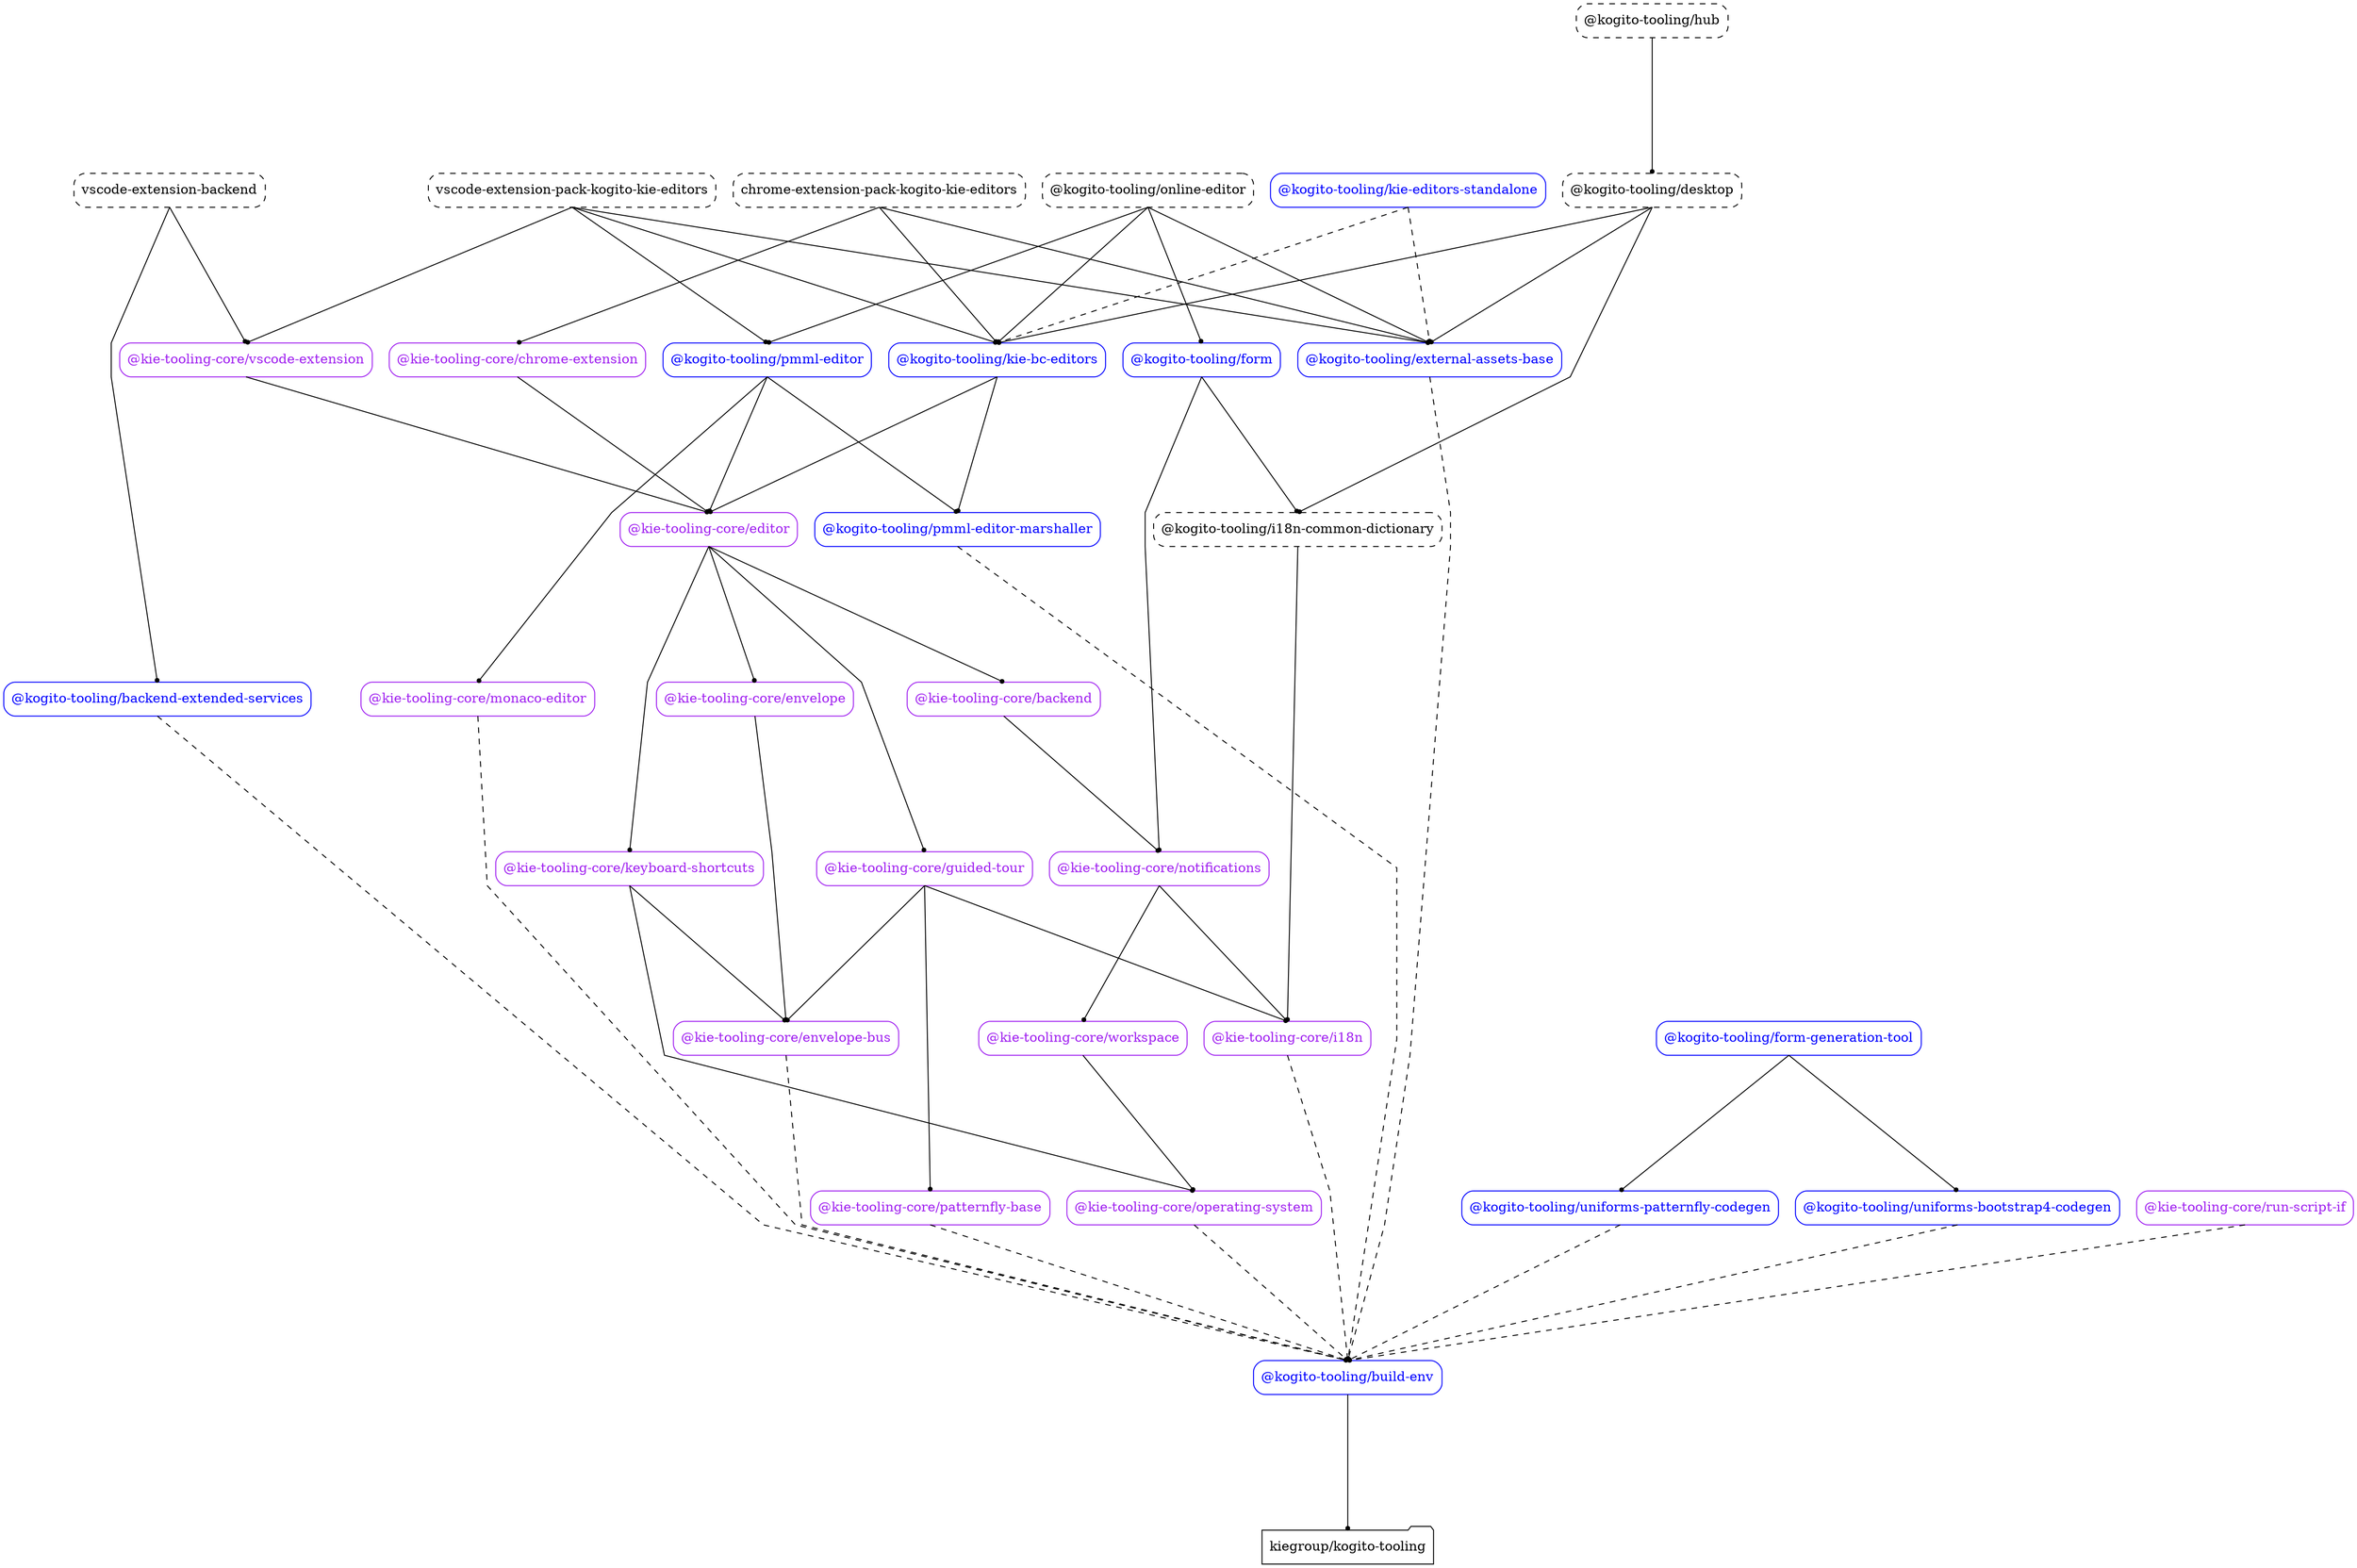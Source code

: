 digraph G {
  graph [ ranksep =2, splines = "polyline", rankdir =TB ];
  node [ shape =box ];
  edge [ headport = "n", tailport = "s", arrowhead =dot, arrowsize =0.5 ];
  "kiegroup/kogito-tooling" [ shape =folder ];
  "@kie-tooling-core/backend" [ style = "rounded", color = "purple", fontcolor = "purple" ];
  "@kie-tooling-core/notifications" [ style = "rounded", color = "purple", fontcolor = "purple" ];
  "@kogito-tooling/backend-extended-services" [ style = "rounded", color = "blue", fontcolor = "blue" ];
  "@kogito-tooling/build-env" [ style = "rounded", color = "blue", fontcolor = "blue" ];
  "@kie-tooling-core/chrome-extension" [ style = "rounded", color = "purple", fontcolor = "purple" ];
  "@kie-tooling-core/editor" [ style = "rounded", color = "purple", fontcolor = "purple" ];
  "chrome-extension-pack-kogito-kie-editors" [ color = "black", fontcolor = "black", style = "dashed, rounded" ];
  "@kogito-tooling/external-assets-base" [ style = "rounded", color = "blue", fontcolor = "blue" ];
  "@kogito-tooling/kie-bc-editors" [ style = "rounded", color = "blue", fontcolor = "blue" ];
  "@kogito-tooling/desktop" [ color = "black", fontcolor = "black", style = "dashed, rounded" ];
  "@kogito-tooling/i18n-common-dictionary" [ color = "black", fontcolor = "black", style = "dashed, rounded" ];
  "@kie-tooling-core/envelope" [ style = "rounded", color = "purple", fontcolor = "purple" ];
  "@kie-tooling-core/guided-tour" [ style = "rounded", color = "purple", fontcolor = "purple" ];
  "@kie-tooling-core/keyboard-shortcuts" [ style = "rounded", color = "purple", fontcolor = "purple" ];
  "@kie-tooling-core/envelope-bus" [ style = "rounded", color = "purple", fontcolor = "purple" ];
  "@kogito-tooling/form" [ style = "rounded", color = "blue", fontcolor = "blue" ];
  "@kogito-tooling/form-generation-tool" [ style = "rounded", color = "blue", fontcolor = "blue" ];
  "@kogito-tooling/uniforms-patternfly-codegen" [ style = "rounded", color = "blue", fontcolor = "blue" ];
  "@kogito-tooling/uniforms-bootstrap4-codegen" [ style = "rounded", color = "blue", fontcolor = "blue" ];
  "@kie-tooling-core/i18n" [ style = "rounded", color = "purple", fontcolor = "purple" ];
  "@kie-tooling-core/patternfly-base" [ style = "rounded", color = "purple", fontcolor = "purple" ];
  "@kogito-tooling/hub" [ color = "black", fontcolor = "black", style = "dashed, rounded" ];
  "@kie-tooling-core/operating-system" [ style = "rounded", color = "purple", fontcolor = "purple" ];
  "@kogito-tooling/pmml-editor-marshaller" [ style = "rounded", color = "blue", fontcolor = "blue" ];
  "@kogito-tooling/kie-editors-standalone" [ style = "rounded", color = "blue", fontcolor = "blue" ];
  "@kie-tooling-core/monaco-editor" [ style = "rounded", color = "purple", fontcolor = "purple" ];
  "@kie-tooling-core/workspace" [ style = "rounded", color = "purple", fontcolor = "purple" ];
  "@kogito-tooling/online-editor" [ color = "black", fontcolor = "black", style = "dashed, rounded" ];
  "@kogito-tooling/pmml-editor" [ style = "rounded", color = "blue", fontcolor = "blue" ];
  "@kie-tooling-core/run-script-if" [ style = "rounded", color = "purple", fontcolor = "purple" ];
  "@kie-tooling-core/vscode-extension" [ style = "rounded", color = "purple", fontcolor = "purple" ];
  "vscode-extension-backend" [ color = "black", fontcolor = "black", style = "dashed, rounded" ];
  "vscode-extension-pack-kogito-kie-editors" [ color = "black", fontcolor = "black", style = "dashed, rounded" ];
  "@kie-tooling-core/backend" -> "@kie-tooling-core/notifications" [ style = "solid" ];
  "@kogito-tooling/backend-extended-services" -> "@kogito-tooling/build-env" [ style = "dashed" ];
  "@kogito-tooling/build-env" -> "kiegroup/kogito-tooling";
  "@kie-tooling-core/chrome-extension" -> "@kie-tooling-core/editor" [ style = "solid" ];
  "chrome-extension-pack-kogito-kie-editors" -> "@kie-tooling-core/chrome-extension" [ style = "solid" ];
  "chrome-extension-pack-kogito-kie-editors" -> "@kogito-tooling/external-assets-base" [ style = "solid" ];
  "chrome-extension-pack-kogito-kie-editors" -> "@kogito-tooling/kie-bc-editors" [ style = "solid" ];
  "@kogito-tooling/desktop" -> "@kogito-tooling/external-assets-base" [ style = "solid" ];
  "@kogito-tooling/desktop" -> "@kogito-tooling/i18n-common-dictionary" [ style = "solid" ];
  "@kogito-tooling/desktop" -> "@kogito-tooling/kie-bc-editors" [ style = "solid" ];
  "@kie-tooling-core/editor" -> "@kie-tooling-core/backend" [ style = "solid" ];
  "@kie-tooling-core/editor" -> "@kie-tooling-core/envelope" [ style = "solid" ];
  "@kie-tooling-core/editor" -> "@kie-tooling-core/guided-tour" [ style = "solid" ];
  "@kie-tooling-core/editor" -> "@kie-tooling-core/keyboard-shortcuts" [ style = "solid" ];
  "@kie-tooling-core/envelope" -> "@kie-tooling-core/envelope-bus" [ style = "solid" ];
  "@kie-tooling-core/envelope-bus" -> "@kogito-tooling/build-env" [ style = "dashed" ];
  "@kogito-tooling/external-assets-base" -> "@kogito-tooling/build-env" [ style = "dashed" ];
  "@kogito-tooling/form" -> "@kie-tooling-core/notifications" [ style = "solid" ];
  "@kogito-tooling/form" -> "@kogito-tooling/i18n-common-dictionary" [ style = "solid" ];
  "@kogito-tooling/form-generation-tool" -> "@kogito-tooling/uniforms-patternfly-codegen" [ style = "solid" ];
  "@kogito-tooling/form-generation-tool" -> "@kogito-tooling/uniforms-bootstrap4-codegen" [ style = "solid" ];
  "@kie-tooling-core/guided-tour" -> "@kie-tooling-core/envelope-bus" [ style = "solid" ];
  "@kie-tooling-core/guided-tour" -> "@kie-tooling-core/i18n" [ style = "solid" ];
  "@kie-tooling-core/guided-tour" -> "@kie-tooling-core/patternfly-base" [ style = "solid" ];
  "@kogito-tooling/hub" -> "@kogito-tooling/desktop" [ style = "solid" ];
  "@kie-tooling-core/i18n" -> "@kogito-tooling/build-env" [ style = "dashed" ];
  "@kogito-tooling/i18n-common-dictionary" -> "@kie-tooling-core/i18n" [ style = "solid" ];
  "@kie-tooling-core/keyboard-shortcuts" -> "@kie-tooling-core/envelope-bus" [ style = "solid" ];
  "@kie-tooling-core/keyboard-shortcuts" -> "@kie-tooling-core/operating-system" [ style = "solid" ];
  "@kogito-tooling/kie-bc-editors" -> "@kogito-tooling/pmml-editor-marshaller" [ style = "solid" ];
  "@kogito-tooling/kie-bc-editors" -> "@kie-tooling-core/editor" [ style = "solid" ];
  "@kogito-tooling/kie-editors-standalone" -> "@kogito-tooling/external-assets-base" [ style = "dashed" ];
  "@kogito-tooling/kie-editors-standalone" -> "@kogito-tooling/kie-bc-editors" [ style = "dashed" ];
  "@kie-tooling-core/monaco-editor" -> "@kogito-tooling/build-env" [ style = "dashed" ];
  "@kie-tooling-core/notifications" -> "@kie-tooling-core/i18n" [ style = "solid" ];
  "@kie-tooling-core/notifications" -> "@kie-tooling-core/workspace" [ style = "solid" ];
  "@kogito-tooling/online-editor" -> "@kogito-tooling/external-assets-base" [ style = "solid" ];
  "@kogito-tooling/online-editor" -> "@kogito-tooling/form" [ style = "solid" ];
  "@kogito-tooling/online-editor" -> "@kogito-tooling/kie-bc-editors" [ style = "solid" ];
  "@kogito-tooling/online-editor" -> "@kogito-tooling/pmml-editor" [ style = "solid" ];
  "@kie-tooling-core/operating-system" -> "@kogito-tooling/build-env" [ style = "dashed" ];
  "@kie-tooling-core/patternfly-base" -> "@kogito-tooling/build-env" [ style = "dashed" ];
  "@kogito-tooling/pmml-editor" -> "@kie-tooling-core/editor" [ style = "solid" ];
  "@kogito-tooling/pmml-editor" -> "@kie-tooling-core/monaco-editor" [ style = "solid" ];
  "@kogito-tooling/pmml-editor" -> "@kogito-tooling/pmml-editor-marshaller" [ style = "solid" ];
  "@kogito-tooling/pmml-editor-marshaller" -> "@kogito-tooling/build-env" [ style = "dashed" ];
  "@kie-tooling-core/run-script-if" -> "@kogito-tooling/build-env" [ style = "dashed" ];
  "@kogito-tooling/uniforms-bootstrap4-codegen" -> "@kogito-tooling/build-env" [ style = "dashed" ];
  "@kogito-tooling/uniforms-patternfly-codegen" -> "@kogito-tooling/build-env" [ style = "dashed" ];
  "@kie-tooling-core/vscode-extension" -> "@kie-tooling-core/editor" [ style = "solid" ];
  "vscode-extension-backend" -> "@kie-tooling-core/vscode-extension" [ style = "solid" ];
  "vscode-extension-backend" -> "@kogito-tooling/backend-extended-services" [ style = "solid" ];
  "vscode-extension-pack-kogito-kie-editors" -> "@kie-tooling-core/vscode-extension" [ style = "solid" ];
  "vscode-extension-pack-kogito-kie-editors" -> "@kogito-tooling/external-assets-base" [ style = "solid" ];
  "vscode-extension-pack-kogito-kie-editors" -> "@kogito-tooling/kie-bc-editors" [ style = "solid" ];
  "vscode-extension-pack-kogito-kie-editors" -> "@kogito-tooling/pmml-editor" [ style = "solid" ];
  "@kie-tooling-core/workspace" -> "@kie-tooling-core/operating-system" [ style = "solid" ];
}
